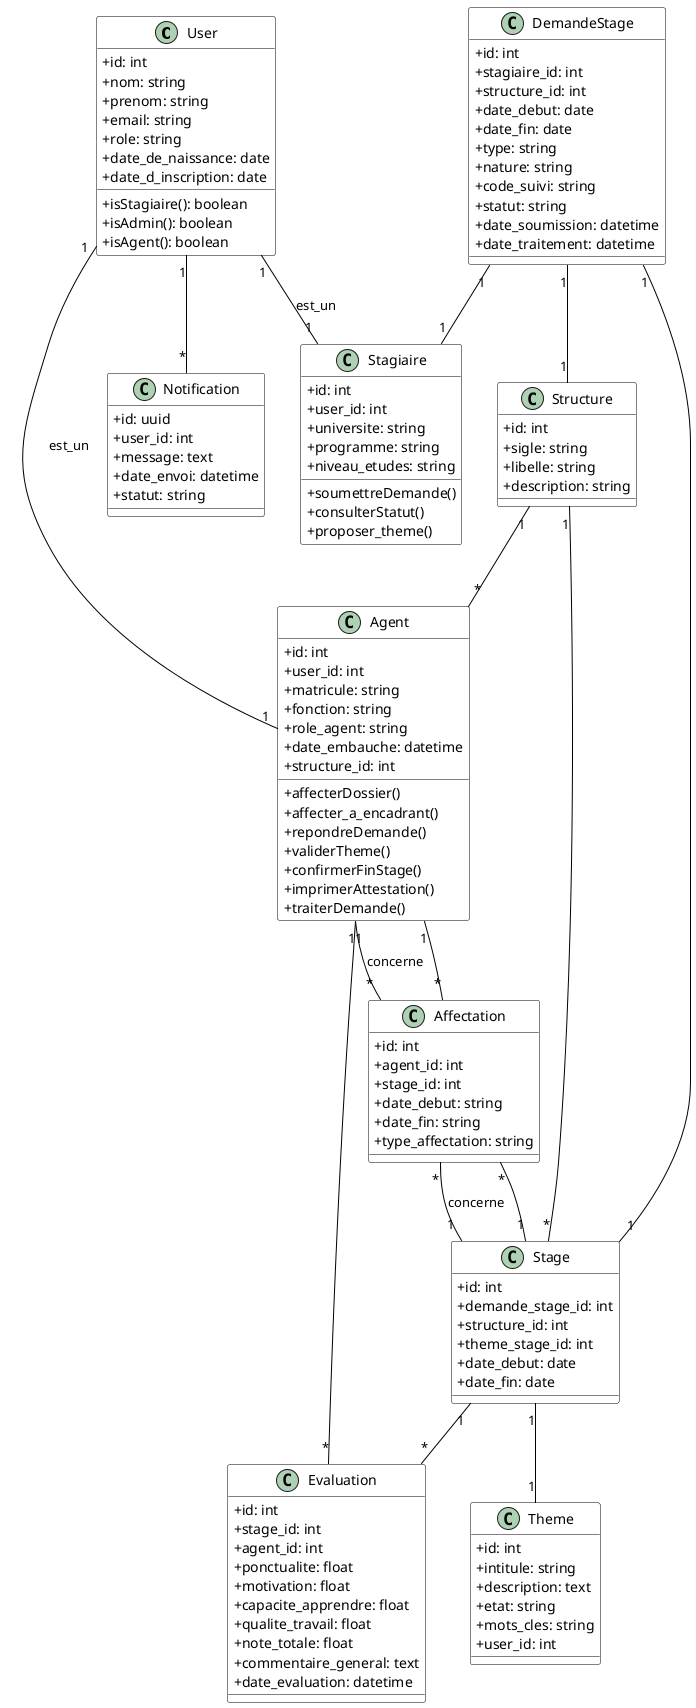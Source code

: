 @startuml Gestion_des_Stages

skinparam classAttributeIconSize 0
skinparam class {
    BackgroundColor White
    ArrowColor Black
    BorderColor Black
}

' Classes principales
class User {
    +id: int
    +nom: string
    +prenom: string
    +email: string
    +role: string
    +date_de_naissance: date
    +date_d_inscription: date
    +isStagiaire(): boolean
    +isAdmin(): boolean
    +isAgent(): boolean
}

class Stagiaire {
    +id: int
    +user_id: int
    +universite: string
    +programme: string
    +niveau_etudes: string
    +soumettreDemande()
    +consulterStatut()
    +proposer_theme()
}

class Agent {
    +id: int
    +user_id: int
    +matricule: string
    +fonction: string
    +role_agent: string
    +date_embauche: datetime
    +structure_id: int
    +affecterDossier()
    +affecter_a_encadrant()
    +repondreDemande()
    +validerTheme()
    +confirmerFinStage()
    +imprimerAttestation()
    +traiterDemande()
}

class Structure {
    +id: int
    +sigle: string
    +libelle: string
    +description: string
}

class DemandeStage {
    +id: int
    +stagiaire_id: int
    +structure_id: int
    +date_debut: date
    +date_fin: date
    +type: string
    +nature: string
    +code_suivi: string
    +statut: string
    +date_soumission: datetime
    +date_traitement: datetime
}

class Stage {
    +id: int
    +demande_stage_id: int
    +structure_id: int
    +theme_stage_id: int
    +date_debut: date
    +date_fin: date
}

class Theme {
    +id: int
    +intitule: string
    +description: text
    +etat: string
    +mots_cles: string
    +user_id: int
}

class Evaluation {
    +id: int
    +stage_id: int
    +agent_id: int
    +ponctualite: float
    +motivation: float
    +capacite_apprendre: float
    +qualite_travail: float
    +note_totale: float
    +commentaire_general: text
    +date_evaluation: datetime
}

class Notification {
    +id: uuid
    +user_id: int
    +message: text
    +date_envoi: datetime
    +statut: string
}

class Affectation {
    +id: int
    +agent_id: int
    +stage_id: int
    +date_debut: string
    +date_fin: string
    +type_affectation: string
}

' Relations
User "1" -- "1" Stagiaire : est_un
User "1" -- "1" Agent : est_un
User "1" -- "*" Notification

Structure "1" -- "*" Stage
Structure "1" -- "*" Agent
DemandeStage "1" -- "1" Stagiaire
DemandeStage "1" -- "1" Structure
DemandeStage "1" -- "1" Stage
Stage "1" -- "1" Theme
Stage "1" -- "*" Evaluation
Stage "1" -- "*" Affectation
Agent "1" -- "*" Evaluation
Agent "1" -- "*" Affectation
Affectation "*" -- "1" Stage : concerne
Affectation "*" -- "1" Agent : concerne

@enduml